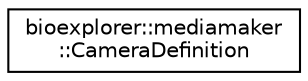 digraph "Graphical Class Hierarchy"
{
 // LATEX_PDF_SIZE
  edge [fontname="Helvetica",fontsize="10",labelfontname="Helvetica",labelfontsize="10"];
  node [fontname="Helvetica",fontsize="10",shape=record];
  rankdir="LR";
  Node0 [label="bioexplorer::mediamaker\l::CameraDefinition",height=0.2,width=0.4,color="black", fillcolor="white", style="filled",URL="$dd/d32/structbioexplorer_1_1mediamaker_1_1CameraDefinition.html",tooltip=" "];
}

